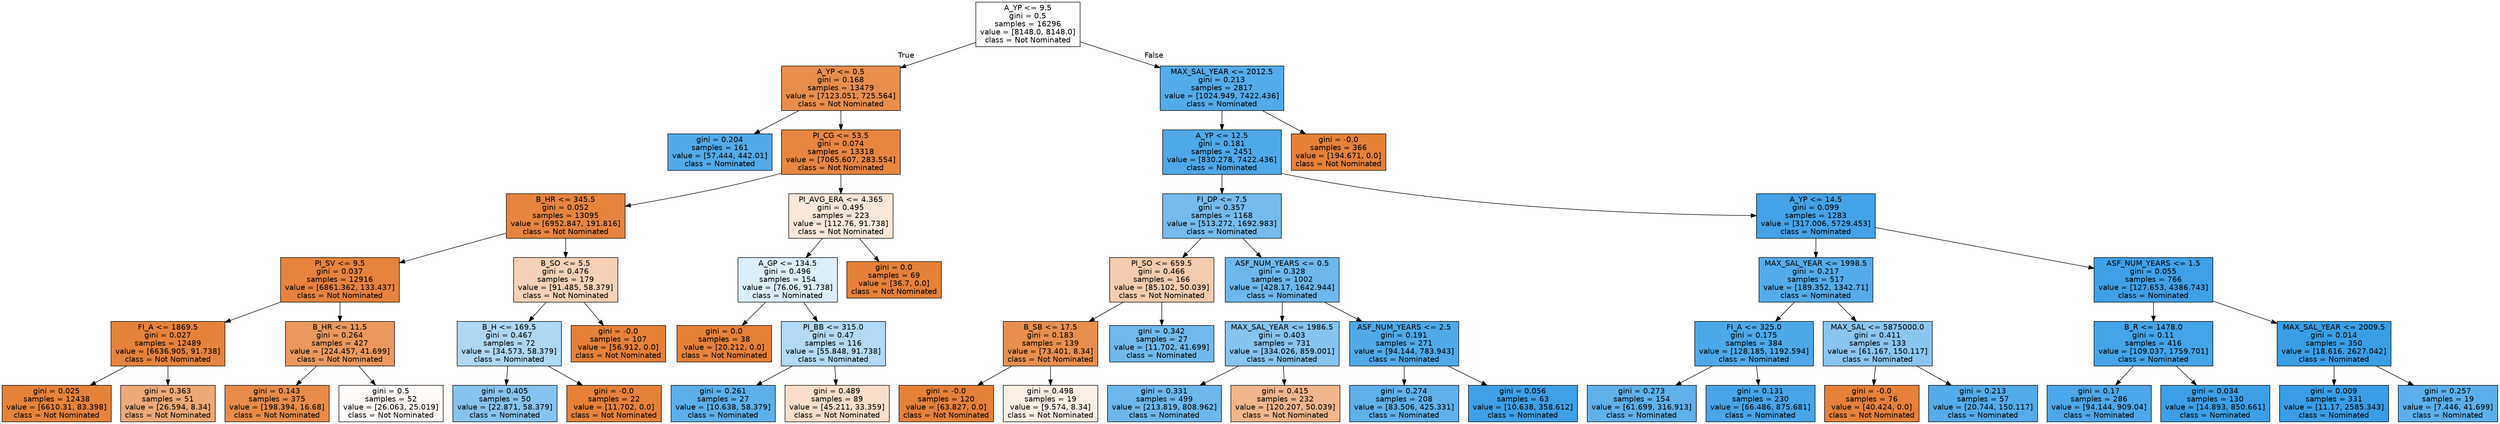 digraph Tree {
node [shape=box, style="filled", color="black", fontname="helvetica"] ;
edge [fontname="helvetica"] ;
0 [label="A_YP <= 9.5\ngini = 0.5\nsamples = 16296\nvalue = [8148.0, 8148.0]\nclass = Not Nominated", fillcolor="#ffffff"] ;
1 [label="A_YP <= 0.5\ngini = 0.168\nsamples = 13479\nvalue = [7123.051, 725.564]\nclass = Not Nominated", fillcolor="#e88e4d"] ;
0 -> 1 [labeldistance=2.5, labelangle=45, headlabel="True"] ;
2 [label="gini = 0.204\nsamples = 161\nvalue = [57.444, 442.01]\nclass = Nominated", fillcolor="#53aae8"] ;
1 -> 2 ;
3 [label="PI_CG <= 53.5\ngini = 0.074\nsamples = 13318\nvalue = [7065.607, 283.554]\nclass = Not Nominated", fillcolor="#e68641"] ;
1 -> 3 ;
4 [label="B_HR <= 345.5\ngini = 0.052\nsamples = 13095\nvalue = [6952.847, 191.816]\nclass = Not Nominated", fillcolor="#e6843e"] ;
3 -> 4 ;
5 [label="PI_SV <= 9.5\ngini = 0.037\nsamples = 12916\nvalue = [6861.362, 133.437]\nclass = Not Nominated", fillcolor="#e6833d"] ;
4 -> 5 ;
6 [label="FI_A <= 1869.5\ngini = 0.027\nsamples = 12489\nvalue = [6636.905, 91.738]\nclass = Not Nominated", fillcolor="#e5833c"] ;
5 -> 6 ;
7 [label="gini = 0.025\nsamples = 12438\nvalue = [6610.31, 83.398]\nclass = Not Nominated", fillcolor="#e5833b"] ;
6 -> 7 ;
8 [label="gini = 0.363\nsamples = 51\nvalue = [26.594, 8.34]\nclass = Not Nominated", fillcolor="#eda977"] ;
6 -> 8 ;
9 [label="B_HR <= 11.5\ngini = 0.264\nsamples = 427\nvalue = [224.457, 41.699]\nclass = Not Nominated", fillcolor="#ea985e"] ;
5 -> 9 ;
10 [label="gini = 0.143\nsamples = 375\nvalue = [198.394, 16.68]\nclass = Not Nominated", fillcolor="#e78c4a"] ;
9 -> 10 ;
11 [label="gini = 0.5\nsamples = 52\nvalue = [26.063, 25.019]\nclass = Not Nominated", fillcolor="#fefaf7"] ;
9 -> 11 ;
12 [label="B_SO <= 5.5\ngini = 0.476\nsamples = 179\nvalue = [91.485, 58.379]\nclass = Not Nominated", fillcolor="#f6d1b7"] ;
4 -> 12 ;
13 [label="B_H <= 169.5\ngini = 0.467\nsamples = 72\nvalue = [34.573, 58.379]\nclass = Nominated", fillcolor="#aed7f4"] ;
12 -> 13 ;
14 [label="gini = 0.405\nsamples = 50\nvalue = [22.871, 58.379]\nclass = Nominated", fillcolor="#87c3ef"] ;
13 -> 14 ;
15 [label="gini = -0.0\nsamples = 22\nvalue = [11.702, 0.0]\nclass = Not Nominated", fillcolor="#e58139"] ;
13 -> 15 ;
16 [label="gini = -0.0\nsamples = 107\nvalue = [56.912, 0.0]\nclass = Not Nominated", fillcolor="#e58139"] ;
12 -> 16 ;
17 [label="PI_AVG_ERA <= 4.365\ngini = 0.495\nsamples = 223\nvalue = [112.76, 91.738]\nclass = Not Nominated", fillcolor="#fae8da"] ;
3 -> 17 ;
18 [label="A_GP <= 134.5\ngini = 0.496\nsamples = 154\nvalue = [76.06, 91.738]\nclass = Nominated", fillcolor="#ddeefb"] ;
17 -> 18 ;
19 [label="gini = 0.0\nsamples = 38\nvalue = [20.212, 0.0]\nclass = Not Nominated", fillcolor="#e58139"] ;
18 -> 19 ;
20 [label="PI_BB <= 315.0\ngini = 0.47\nsamples = 116\nvalue = [55.848, 91.738]\nclass = Nominated", fillcolor="#b2d9f5"] ;
18 -> 20 ;
21 [label="gini = 0.261\nsamples = 27\nvalue = [10.638, 58.379]\nclass = Nominated", fillcolor="#5dafea"] ;
20 -> 21 ;
22 [label="gini = 0.489\nsamples = 89\nvalue = [45.211, 33.359]\nclass = Not Nominated", fillcolor="#f8decb"] ;
20 -> 22 ;
23 [label="gini = 0.0\nsamples = 69\nvalue = [36.7, 0.0]\nclass = Not Nominated", fillcolor="#e58139"] ;
17 -> 23 ;
24 [label="MAX_SAL_YEAR <= 2012.5\ngini = 0.213\nsamples = 2817\nvalue = [1024.949, 7422.436]\nclass = Nominated", fillcolor="#54abe9"] ;
0 -> 24 [labeldistance=2.5, labelangle=-45, headlabel="False"] ;
25 [label="A_YP <= 12.5\ngini = 0.181\nsamples = 2451\nvalue = [830.278, 7422.436]\nclass = Nominated", fillcolor="#4fa8e8"] ;
24 -> 25 ;
26 [label="FI_DP <= 7.5\ngini = 0.357\nsamples = 1168\nvalue = [513.272, 1692.983]\nclass = Nominated", fillcolor="#75bbed"] ;
25 -> 26 ;
27 [label="PI_SO <= 659.5\ngini = 0.466\nsamples = 166\nvalue = [85.102, 50.039]\nclass = Not Nominated", fillcolor="#f4cbad"] ;
26 -> 27 ;
28 [label="B_SB <= 17.5\ngini = 0.183\nsamples = 139\nvalue = [73.401, 8.34]\nclass = Not Nominated", fillcolor="#e88f4f"] ;
27 -> 28 ;
29 [label="gini = -0.0\nsamples = 120\nvalue = [63.827, 0.0]\nclass = Not Nominated", fillcolor="#e58139"] ;
28 -> 29 ;
30 [label="gini = 0.498\nsamples = 19\nvalue = [9.574, 8.34]\nclass = Not Nominated", fillcolor="#fcefe5"] ;
28 -> 30 ;
31 [label="gini = 0.342\nsamples = 27\nvalue = [11.702, 41.699]\nclass = Nominated", fillcolor="#71b9ec"] ;
27 -> 31 ;
32 [label="ASF_NUM_YEARS <= 0.5\ngini = 0.328\nsamples = 1002\nvalue = [428.17, 1642.944]\nclass = Nominated", fillcolor="#6db7ec"] ;
26 -> 32 ;
33 [label="MAX_SAL_YEAR <= 1986.5\ngini = 0.403\nsamples = 731\nvalue = [334.026, 859.001]\nclass = Nominated", fillcolor="#86c3ef"] ;
32 -> 33 ;
34 [label="gini = 0.331\nsamples = 499\nvalue = [213.819, 808.962]\nclass = Nominated", fillcolor="#6db7ec"] ;
33 -> 34 ;
35 [label="gini = 0.415\nsamples = 232\nvalue = [120.207, 50.039]\nclass = Not Nominated", fillcolor="#f0b58b"] ;
33 -> 35 ;
36 [label="ASF_NUM_YEARS <= 2.5\ngini = 0.191\nsamples = 271\nvalue = [94.144, 783.943]\nclass = Nominated", fillcolor="#51a9e8"] ;
32 -> 36 ;
37 [label="gini = 0.274\nsamples = 208\nvalue = [83.506, 425.331]\nclass = Nominated", fillcolor="#60b0ea"] ;
36 -> 37 ;
38 [label="gini = 0.056\nsamples = 63\nvalue = [10.638, 358.612]\nclass = Nominated", fillcolor="#3fa0e6"] ;
36 -> 38 ;
39 [label="A_YP <= 14.5\ngini = 0.099\nsamples = 1283\nvalue = [317.006, 5729.453]\nclass = Nominated", fillcolor="#44a2e6"] ;
25 -> 39 ;
40 [label="MAX_SAL_YEAR <= 1998.5\ngini = 0.217\nsamples = 517\nvalue = [189.352, 1342.71]\nclass = Nominated", fillcolor="#55abe9"] ;
39 -> 40 ;
41 [label="FI_A <= 325.0\ngini = 0.175\nsamples = 384\nvalue = [128.185, 1192.594]\nclass = Nominated", fillcolor="#4ea8e8"] ;
40 -> 41 ;
42 [label="gini = 0.273\nsamples = 154\nvalue = [61.699, 316.913]\nclass = Nominated", fillcolor="#60b0ea"] ;
41 -> 42 ;
43 [label="gini = 0.131\nsamples = 230\nvalue = [66.486, 875.681]\nclass = Nominated", fillcolor="#48a4e7"] ;
41 -> 43 ;
44 [label="MAX_SAL <= 5875000.0\ngini = 0.411\nsamples = 133\nvalue = [61.167, 150.117]\nclass = Nominated", fillcolor="#8ac5f0"] ;
40 -> 44 ;
45 [label="gini = -0.0\nsamples = 76\nvalue = [40.424, 0.0]\nclass = Not Nominated", fillcolor="#e58139"] ;
44 -> 45 ;
46 [label="gini = 0.213\nsamples = 57\nvalue = [20.744, 150.117]\nclass = Nominated", fillcolor="#54abe9"] ;
44 -> 46 ;
47 [label="ASF_NUM_YEARS <= 1.5\ngini = 0.055\nsamples = 766\nvalue = [127.653, 4386.743]\nclass = Nominated", fillcolor="#3fa0e6"] ;
39 -> 47 ;
48 [label="B_R <= 1478.0\ngini = 0.11\nsamples = 416\nvalue = [109.037, 1759.701]\nclass = Nominated", fillcolor="#45a3e7"] ;
47 -> 48 ;
49 [label="gini = 0.17\nsamples = 286\nvalue = [94.144, 909.04]\nclass = Nominated", fillcolor="#4ea7e8"] ;
48 -> 49 ;
50 [label="gini = 0.034\nsamples = 130\nvalue = [14.893, 850.661]\nclass = Nominated", fillcolor="#3c9fe5"] ;
48 -> 50 ;
51 [label="MAX_SAL_YEAR <= 2009.5\ngini = 0.014\nsamples = 350\nvalue = [18.616, 2627.042]\nclass = Nominated", fillcolor="#3a9ee5"] ;
47 -> 51 ;
52 [label="gini = 0.009\nsamples = 331\nvalue = [11.17, 2585.343]\nclass = Nominated", fillcolor="#3a9de5"] ;
51 -> 52 ;
53 [label="gini = 0.257\nsamples = 19\nvalue = [7.446, 41.699]\nclass = Nominated", fillcolor="#5cafea"] ;
51 -> 53 ;
54 [label="gini = -0.0\nsamples = 366\nvalue = [194.671, 0.0]\nclass = Not Nominated", fillcolor="#e58139"] ;
24 -> 54 ;
}